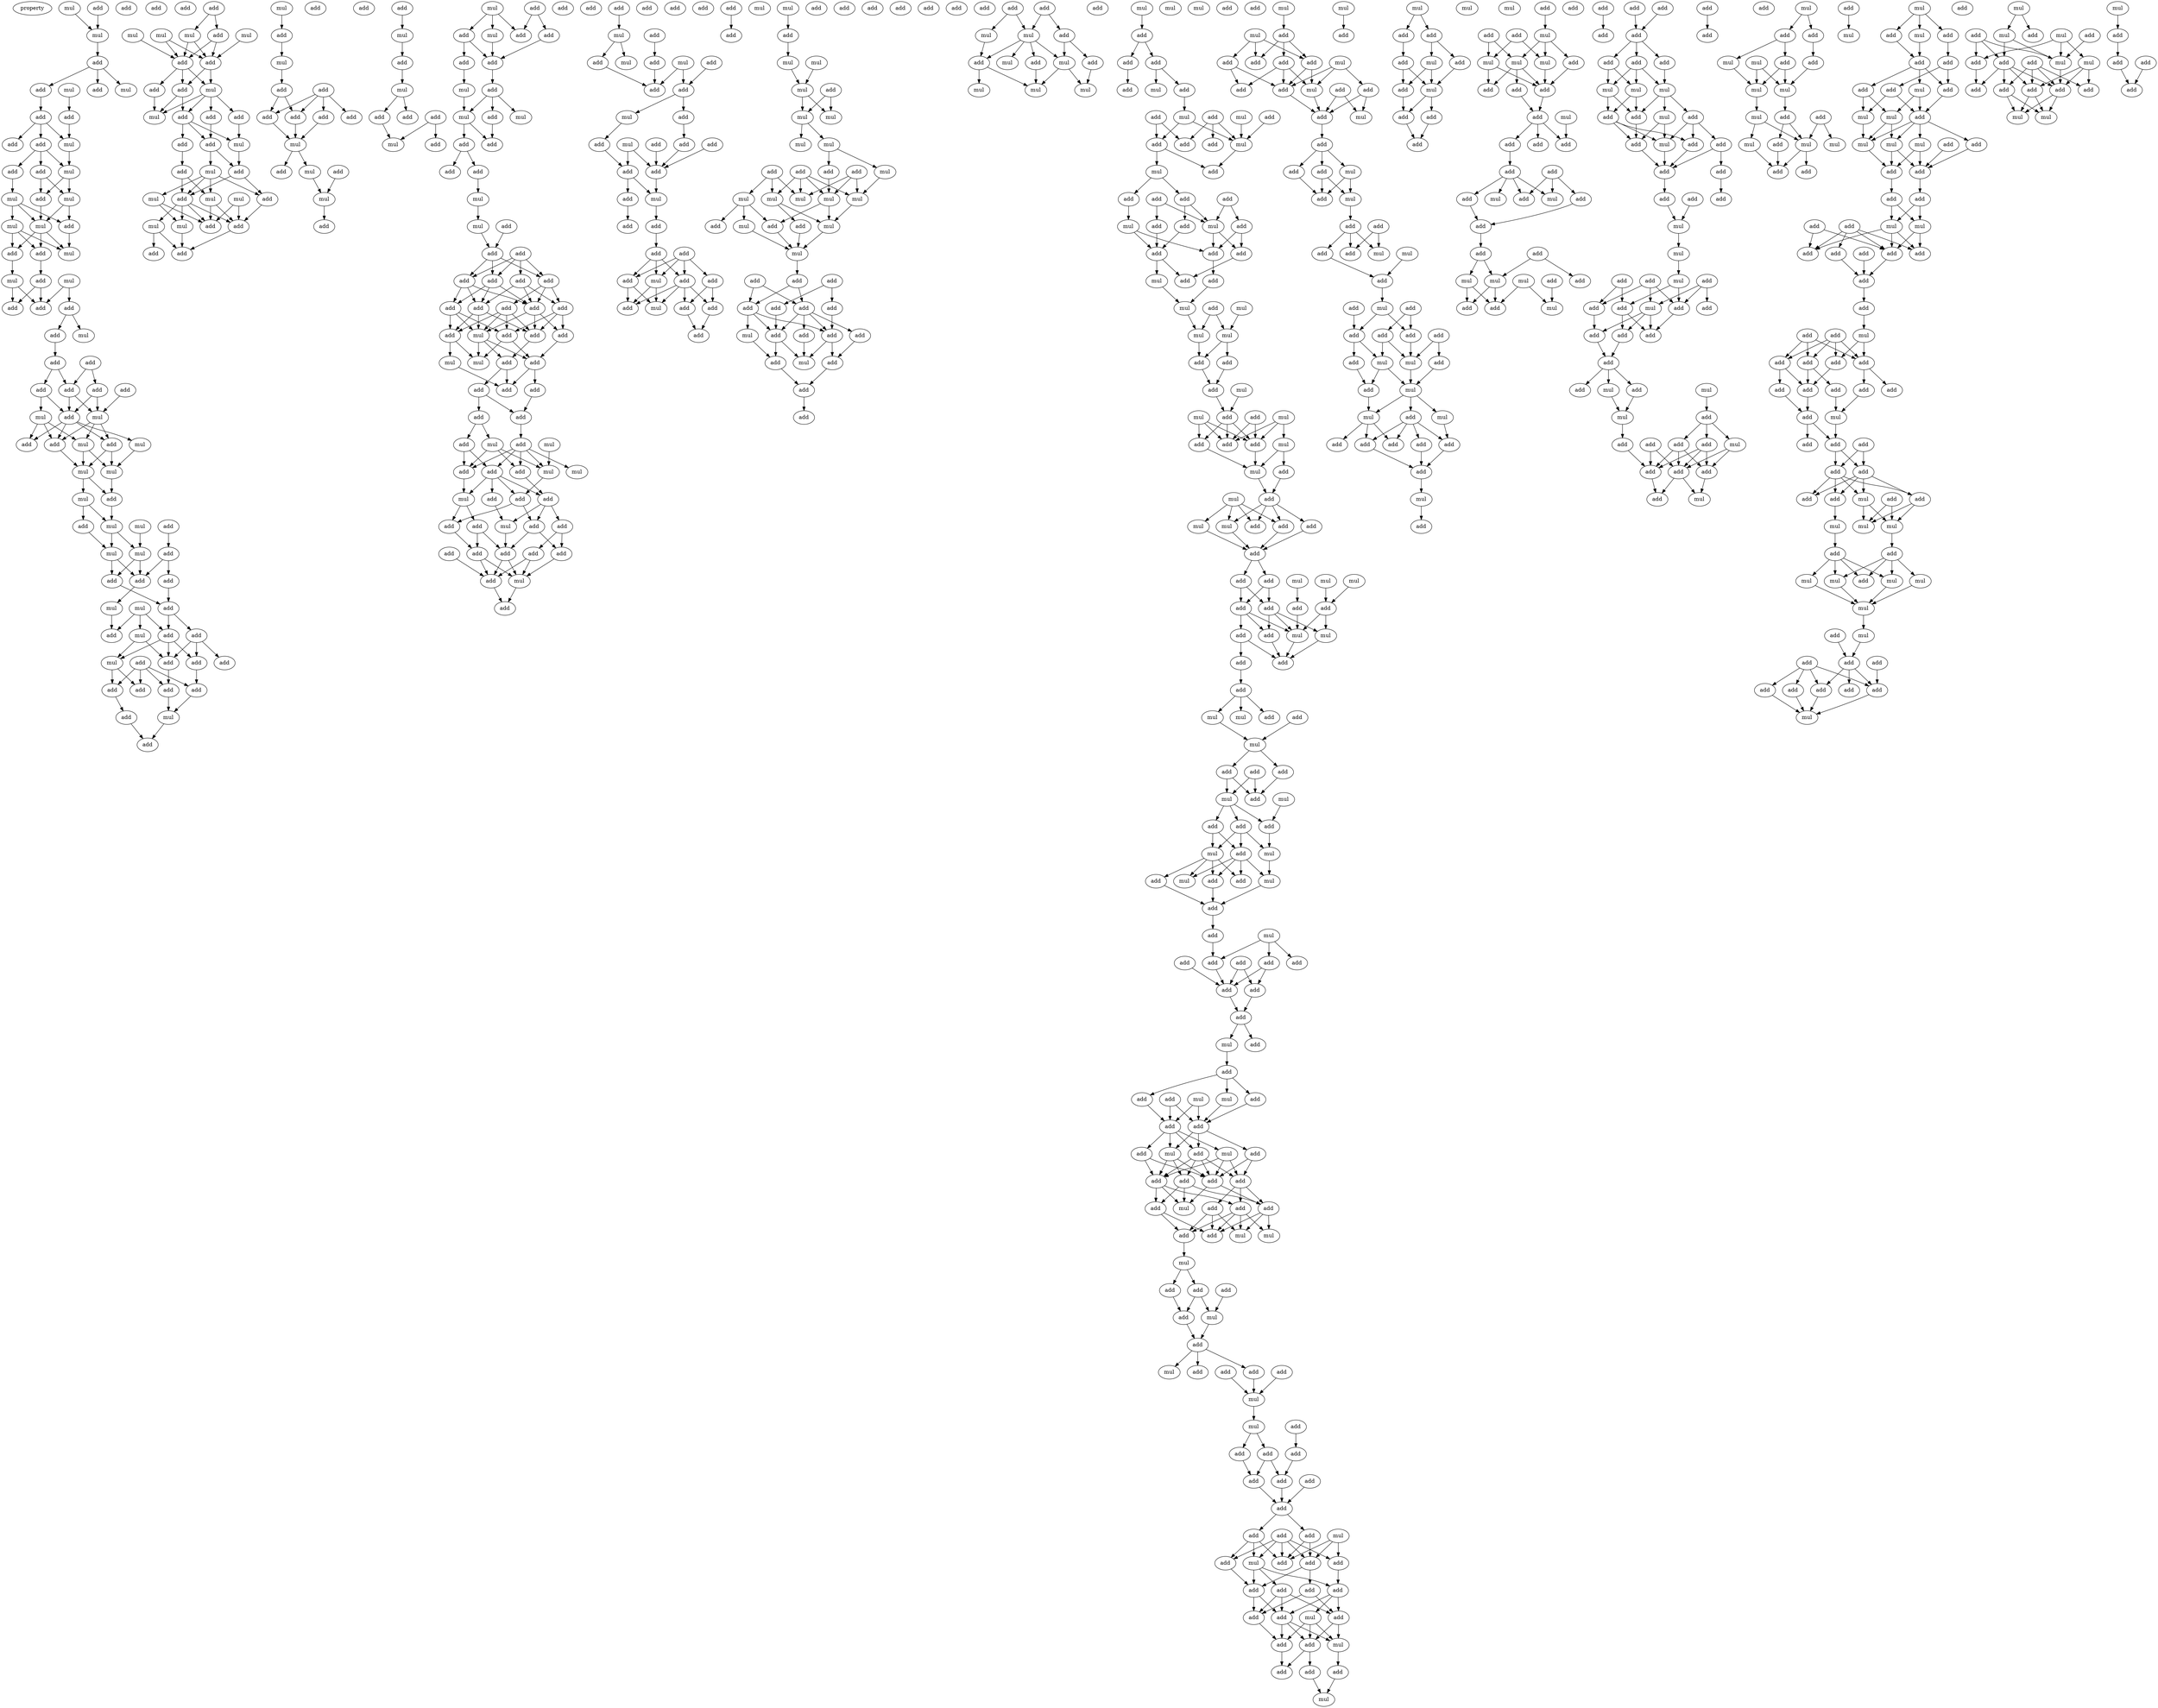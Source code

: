 digraph {
    node [fontcolor=black]
    property [mul=2,lf=1.5]
    0 [ label = mul ];
    1 [ label = add ];
    2 [ label = mul ];
    3 [ label = add ];
    4 [ label = add ];
    5 [ label = add ];
    6 [ label = mul ];
    7 [ label = add ];
    8 [ label = mul ];
    9 [ label = add ];
    10 [ label = add ];
    11 [ label = add ];
    12 [ label = mul ];
    13 [ label = add ];
    14 [ label = add ];
    15 [ label = add ];
    16 [ label = mul ];
    17 [ label = add ];
    18 [ label = add ];
    19 [ label = mul ];
    20 [ label = mul ];
    21 [ label = mul ];
    22 [ label = mul ];
    23 [ label = add ];
    24 [ label = add ];
    25 [ label = add ];
    26 [ label = mul ];
    27 [ label = mul ];
    28 [ label = add ];
    29 [ label = mul ];
    30 [ label = add ];
    31 [ label = add ];
    32 [ label = add ];
    33 [ label = add ];
    34 [ label = mul ];
    35 [ label = add ];
    36 [ label = add ];
    37 [ label = add ];
    38 [ label = add ];
    39 [ label = add ];
    40 [ label = add ];
    41 [ label = add ];
    42 [ label = mul ];
    43 [ label = add ];
    44 [ label = mul ];
    45 [ label = mul ];
    46 [ label = add ];
    47 [ label = add ];
    48 [ label = add ];
    49 [ label = mul ];
    50 [ label = mul ];
    51 [ label = mul ];
    52 [ label = add ];
    53 [ label = mul ];
    54 [ label = mul ];
    55 [ label = mul ];
    56 [ label = add ];
    57 [ label = add ];
    58 [ label = mul ];
    59 [ label = add ];
    60 [ label = mul ];
    61 [ label = add ];
    62 [ label = add ];
    63 [ label = add ];
    64 [ label = mul ];
    65 [ label = add ];
    66 [ label = mul ];
    67 [ label = add ];
    68 [ label = add ];
    69 [ label = mul ];
    70 [ label = add ];
    71 [ label = add ];
    72 [ label = mul ];
    73 [ label = add ];
    74 [ label = add ];
    75 [ label = add ];
    76 [ label = add ];
    77 [ label = add ];
    78 [ label = add ];
    79 [ label = add ];
    80 [ label = mul ];
    81 [ label = add ];
    82 [ label = add ];
    83 [ label = add ];
    84 [ label = mul ];
    85 [ label = mul ];
    86 [ label = add ];
    87 [ label = mul ];
    88 [ label = mul ];
    89 [ label = add ];
    90 [ label = add ];
    91 [ label = mul ];
    92 [ label = add ];
    93 [ label = add ];
    94 [ label = add ];
    95 [ label = mul ];
    96 [ label = add ];
    97 [ label = add ];
    98 [ label = mul ];
    99 [ label = add ];
    100 [ label = add ];
    101 [ label = add ];
    102 [ label = mul ];
    103 [ label = add ];
    104 [ label = mul ];
    105 [ label = mul ];
    106 [ label = add ];
    107 [ label = add ];
    108 [ label = mul ];
    109 [ label = add ];
    110 [ label = add ];
    111 [ label = mul ];
    112 [ label = mul ];
    113 [ label = add ];
    114 [ label = add ];
    115 [ label = mul ];
    116 [ label = add ];
    117 [ label = add ];
    118 [ label = add ];
    119 [ label = mul ];
    120 [ label = add ];
    121 [ label = add ];
    122 [ label = add ];
    123 [ label = add ];
    124 [ label = add ];
    125 [ label = add ];
    126 [ label = mul ];
    127 [ label = add ];
    128 [ label = add ];
    129 [ label = mul ];
    130 [ label = add ];
    131 [ label = mul ];
    132 [ label = mul ];
    133 [ label = add ];
    134 [ label = add ];
    135 [ label = mul ];
    136 [ label = add ];
    137 [ label = add ];
    138 [ label = add ];
    139 [ label = add ];
    140 [ label = mul ];
    141 [ label = mul ];
    142 [ label = add ];
    143 [ label = mul ];
    144 [ label = add ];
    145 [ label = add ];
    146 [ label = add ];
    147 [ label = add ];
    148 [ label = add ];
    149 [ label = add ];
    150 [ label = mul ];
    151 [ label = add ];
    152 [ label = mul ];
    153 [ label = mul ];
    154 [ label = add ];
    155 [ label = add ];
    156 [ label = add ];
    157 [ label = add ];
    158 [ label = add ];
    159 [ label = mul ];
    160 [ label = mul ];
    161 [ label = add ];
    162 [ label = add ];
    163 [ label = add ];
    164 [ label = add ];
    165 [ label = add ];
    166 [ label = add ];
    167 [ label = add ];
    168 [ label = add ];
    169 [ label = add ];
    170 [ label = add ];
    171 [ label = add ];
    172 [ label = add ];
    173 [ label = add ];
    174 [ label = add ];
    175 [ label = add ];
    176 [ label = add ];
    177 [ label = mul ];
    178 [ label = add ];
    179 [ label = mul ];
    180 [ label = add ];
    181 [ label = mul ];
    182 [ label = add ];
    183 [ label = add ];
    184 [ label = add ];
    185 [ label = add ];
    186 [ label = add ];
    187 [ label = add ];
    188 [ label = mul ];
    189 [ label = add ];
    190 [ label = add ];
    191 [ label = mul ];
    192 [ label = add ];
    193 [ label = mul ];
    194 [ label = add ];
    195 [ label = add ];
    196 [ label = mul ];
    197 [ label = add ];
    198 [ label = add ];
    199 [ label = mul ];
    200 [ label = add ];
    201 [ label = add ];
    202 [ label = add ];
    203 [ label = add ];
    204 [ label = add ];
    205 [ label = mul ];
    206 [ label = add ];
    207 [ label = add ];
    208 [ label = add ];
    209 [ label = add ];
    210 [ label = add ];
    211 [ label = mul ];
    212 [ label = add ];
    213 [ label = add ];
    214 [ label = add ];
    215 [ label = add ];
    216 [ label = mul ];
    217 [ label = add ];
    218 [ label = add ];
    219 [ label = mul ];
    220 [ label = add ];
    221 [ label = mul ];
    222 [ label = add ];
    223 [ label = add ];
    224 [ label = mul ];
    225 [ label = add ];
    226 [ label = add ];
    227 [ label = add ];
    228 [ label = add ];
    229 [ label = add ];
    230 [ label = mul ];
    231 [ label = add ];
    232 [ label = add ];
    233 [ label = add ];
    234 [ label = mul ];
    235 [ label = add ];
    236 [ label = add ];
    237 [ label = add ];
    238 [ label = add ];
    239 [ label = add ];
    240 [ label = add ];
    241 [ label = add ];
    242 [ label = add ];
    243 [ label = mul ];
    244 [ label = add ];
    245 [ label = add ];
    246 [ label = add ];
    247 [ label = add ];
    248 [ label = add ];
    249 [ label = mul ];
    250 [ label = add ];
    251 [ label = add ];
    252 [ label = mul ];
    253 [ label = mul ];
    254 [ label = add ];
    255 [ label = add ];
    256 [ label = add ];
    257 [ label = add ];
    258 [ label = mul ];
    259 [ label = mul ];
    260 [ label = add ];
    261 [ label = mul ];
    262 [ label = mul ];
    263 [ label = add ];
    264 [ label = mul ];
    265 [ label = mul ];
    266 [ label = mul ];
    267 [ label = add ];
    268 [ label = add ];
    269 [ label = mul ];
    270 [ label = add ];
    271 [ label = add ];
    272 [ label = mul ];
    273 [ label = mul ];
    274 [ label = mul ];
    275 [ label = mul ];
    276 [ label = mul ];
    277 [ label = add ];
    278 [ label = mul ];
    279 [ label = mul ];
    280 [ label = add ];
    281 [ label = add ];
    282 [ label = mul ];
    283 [ label = add ];
    284 [ label = add ];
    285 [ label = add ];
    286 [ label = add ];
    287 [ label = add ];
    288 [ label = add ];
    289 [ label = add ];
    290 [ label = add ];
    291 [ label = add ];
    292 [ label = add ];
    293 [ label = add ];
    294 [ label = mul ];
    295 [ label = add ];
    296 [ label = add ];
    297 [ label = mul ];
    298 [ label = add ];
    299 [ label = add ];
    300 [ label = add ];
    301 [ label = add ];
    302 [ label = add ];
    303 [ label = add ];
    304 [ label = add ];
    305 [ label = add ];
    306 [ label = add ];
    307 [ label = add ];
    308 [ label = mul ];
    309 [ label = mul ];
    310 [ label = mul ];
    311 [ label = add ];
    312 [ label = add ];
    313 [ label = mul ];
    314 [ label = add ];
    315 [ label = mul ];
    316 [ label = mul ];
    317 [ label = mul ];
    318 [ label = mul ];
    319 [ label = add ];
    320 [ label = add ];
    321 [ label = add ];
    322 [ label = add ];
    323 [ label = mul ];
    324 [ label = add ];
    325 [ label = add ];
    326 [ label = mul ];
    327 [ label = mul ];
    328 [ label = add ];
    329 [ label = add ];
    330 [ label = mul ];
    331 [ label = add ];
    332 [ label = add ];
    333 [ label = add ];
    334 [ label = add ];
    335 [ label = mul ];
    336 [ label = add ];
    337 [ label = add ];
    338 [ label = add ];
    339 [ label = add ];
    340 [ label = add ];
    341 [ label = mul ];
    342 [ label = add ];
    343 [ label = mul ];
    344 [ label = add ];
    345 [ label = add ];
    346 [ label = add ];
    347 [ label = add ];
    348 [ label = mul ];
    349 [ label = add ];
    350 [ label = add ];
    351 [ label = mul ];
    352 [ label = mul ];
    353 [ label = add ];
    354 [ label = mul ];
    355 [ label = mul ];
    356 [ label = mul ];
    357 [ label = add ];
    358 [ label = add ];
    359 [ label = add ];
    360 [ label = mul ];
    361 [ label = add ];
    362 [ label = add ];
    363 [ label = mul ];
    364 [ label = mul ];
    365 [ label = add ];
    366 [ label = add ];
    367 [ label = mul ];
    368 [ label = mul ];
    369 [ label = add ];
    370 [ label = mul ];
    371 [ label = add ];
    372 [ label = add ];
    373 [ label = mul ];
    374 [ label = add ];
    375 [ label = add ];
    376 [ label = mul ];
    377 [ label = mul ];
    378 [ label = add ];
    379 [ label = add ];
    380 [ label = mul ];
    381 [ label = mul ];
    382 [ label = mul ];
    383 [ label = add ];
    384 [ label = add ];
    385 [ label = add ];
    386 [ label = add ];
    387 [ label = add ];
    388 [ label = add ];
    389 [ label = mul ];
    390 [ label = mul ];
    391 [ label = add ];
    392 [ label = add ];
    393 [ label = add ];
    394 [ label = add ];
    395 [ label = add ];
    396 [ label = add ];
    397 [ label = mul ];
    398 [ label = mul ];
    399 [ label = add ];
    400 [ label = mul ];
    401 [ label = add ];
    402 [ label = add ];
    403 [ label = add ];
    404 [ label = add ];
    405 [ label = mul ];
    406 [ label = mul ];
    407 [ label = add ];
    408 [ label = add ];
    409 [ label = add ];
    410 [ label = mul ];
    411 [ label = add ];
    412 [ label = mul ];
    413 [ label = add ];
    414 [ label = add ];
    415 [ label = mul ];
    416 [ label = add ];
    417 [ label = mul ];
    418 [ label = add ];
    419 [ label = mul ];
    420 [ label = add ];
    421 [ label = add ];
    422 [ label = add ];
    423 [ label = add ];
    424 [ label = add ];
    425 [ label = add ];
    426 [ label = add ];
    427 [ label = add ];
    428 [ label = add ];
    429 [ label = mul ];
    430 [ label = add ];
    431 [ label = add ];
    432 [ label = add ];
    433 [ label = add ];
    434 [ label = add ];
    435 [ label = mul ];
    436 [ label = add ];
    437 [ label = mul ];
    438 [ label = add ];
    439 [ label = add ];
    440 [ label = mul ];
    441 [ label = add ];
    442 [ label = add ];
    443 [ label = add ];
    444 [ label = mul ];
    445 [ label = add ];
    446 [ label = add ];
    447 [ label = add ];
    448 [ label = add ];
    449 [ label = mul ];
    450 [ label = add ];
    451 [ label = add ];
    452 [ label = add ];
    453 [ label = add ];
    454 [ label = mul ];
    455 [ label = add ];
    456 [ label = add ];
    457 [ label = mul ];
    458 [ label = mul ];
    459 [ label = add ];
    460 [ label = add ];
    461 [ label = add ];
    462 [ label = mul ];
    463 [ label = add ];
    464 [ label = add ];
    465 [ label = add ];
    466 [ label = add ];
    467 [ label = add ];
    468 [ label = mul ];
    469 [ label = add ];
    470 [ label = mul ];
    471 [ label = add ];
    472 [ label = mul ];
    473 [ label = add ];
    474 [ label = add ];
    475 [ label = add ];
    476 [ label = add ];
    477 [ label = add ];
    478 [ label = add ];
    479 [ label = add ];
    480 [ label = add ];
    481 [ label = add ];
    482 [ label = add ];
    483 [ label = add ];
    484 [ label = mul ];
    485 [ label = add ];
    486 [ label = mul ];
    487 [ label = add ];
    488 [ label = add ];
    489 [ label = add ];
    490 [ label = add ];
    491 [ label = add ];
    492 [ label = add ];
    493 [ label = add ];
    494 [ label = add ];
    495 [ label = mul ];
    496 [ label = add ];
    497 [ label = add ];
    498 [ label = mul ];
    499 [ label = add ];
    500 [ label = add ];
    501 [ label = add ];
    502 [ label = add ];
    503 [ label = add ];
    504 [ label = mul ];
    505 [ label = mul ];
    506 [ label = mul ];
    507 [ label = add ];
    508 [ label = add ];
    509 [ label = add ];
    510 [ label = add ];
    511 [ label = add ];
    512 [ label = mul ];
    513 [ label = add ];
    514 [ label = add ];
    515 [ label = add ];
    516 [ label = mul ];
    517 [ label = add ];
    518 [ label = add ];
    519 [ label = mul ];
    520 [ label = add ];
    521 [ label = mul ];
    522 [ label = add ];
    523 [ label = add ];
    524 [ label = mul ];
    525 [ label = mul ];
    526 [ label = add ];
    527 [ label = add ];
    528 [ label = add ];
    529 [ label = add ];
    530 [ label = mul ];
    531 [ label = mul ];
    532 [ label = add ];
    533 [ label = add ];
    534 [ label = add ];
    535 [ label = mul ];
    536 [ label = add ];
    537 [ label = add ];
    538 [ label = add ];
    539 [ label = add ];
    540 [ label = add ];
    541 [ label = add ];
    542 [ label = add ];
    543 [ label = mul ];
    544 [ label = mul ];
    545 [ label = add ];
    546 [ label = mul ];
    547 [ label = add ];
    548 [ label = mul ];
    549 [ label = mul ];
    550 [ label = add ];
    551 [ label = add ];
    552 [ label = add ];
    553 [ label = add ];
    554 [ label = add ];
    555 [ label = add ];
    556 [ label = add ];
    557 [ label = mul ];
    558 [ label = mul ];
    559 [ label = mul ];
    560 [ label = add ];
    561 [ label = mul ];
    562 [ label = add ];
    563 [ label = add ];
    564 [ label = add ];
    565 [ label = add ];
    566 [ label = mul ];
    567 [ label = mul ];
    568 [ label = add ];
    569 [ label = add ];
    570 [ label = add ];
    571 [ label = add ];
    572 [ label = add ];
    573 [ label = add ];
    574 [ label = add ];
    575 [ label = mul ];
    576 [ label = mul ];
    577 [ label = mul ];
    578 [ label = mul ];
    579 [ label = add ];
    580 [ label = add ];
    581 [ label = add ];
    582 [ label = add ];
    583 [ label = add ];
    584 [ label = mul ];
    585 [ label = add ];
    586 [ label = add ];
    587 [ label = add ];
    588 [ label = add ];
    589 [ label = add ];
    590 [ label = add ];
    591 [ label = add ];
    592 [ label = mul ];
    593 [ label = add ];
    594 [ label = add ];
    595 [ label = mul ];
    596 [ label = add ];
    597 [ label = add ];
    598 [ label = add ];
    599 [ label = mul ];
    600 [ label = add ];
    601 [ label = mul ];
    602 [ label = add ];
    603 [ label = mul ];
    604 [ label = add ];
    605 [ label = mul ];
    606 [ label = add ];
    607 [ label = add ];
    608 [ label = add ];
    609 [ label = add ];
    610 [ label = add ];
    611 [ label = add ];
    612 [ label = add ];
    613 [ label = add ];
    614 [ label = add ];
    615 [ label = mul ];
    616 [ label = mul ];
    617 [ label = mul ];
    618 [ label = mul ];
    619 [ label = add ];
    620 [ label = add ];
    621 [ label = add ];
    622 [ label = add ];
    623 [ label = add ];
    624 [ label = add ];
    625 [ label = mul ];
    626 [ label = add ];
    627 [ label = add ];
    628 [ label = add ];
    629 [ label = add ];
    630 [ label = add ];
    631 [ label = mul ];
    632 [ label = mul ];
    633 [ label = add ];
    634 [ label = add ];
    635 [ label = add ];
    636 [ label = mul ];
    637 [ label = add ];
    638 [ label = add ];
    639 [ label = mul ];
    640 [ label = add ];
    641 [ label = add ];
    642 [ label = add ];
    643 [ label = add ];
    644 [ label = add ];
    645 [ label = add ];
    646 [ label = add ];
    647 [ label = mul ];
    648 [ label = mul ];
    649 [ label = add ];
    650 [ label = mul ];
    651 [ label = add ];
    652 [ label = add ];
    653 [ label = add ];
    654 [ label = add ];
    655 [ label = add ];
    656 [ label = mul ];
    657 [ label = add ];
    658 [ label = add ];
    659 [ label = add ];
    660 [ label = add ];
    661 [ label = mul ];
    662 [ label = add ];
    663 [ label = add ];
    664 [ label = mul ];
    665 [ label = add ];
    666 [ label = add ];
    667 [ label = add ];
    668 [ label = add ];
    669 [ label = mul ];
    670 [ label = mul ];
    671 [ label = add ];
    672 [ label = mul ];
    673 [ label = mul ];
    674 [ label = mul ];
    675 [ label = add ];
    676 [ label = add ];
    677 [ label = mul ];
    678 [ label = mul ];
    679 [ label = add ];
    680 [ label = mul ];
    681 [ label = add ];
    682 [ label = add ];
    683 [ label = add ];
    684 [ label = mul ];
    685 [ label = mul ];
    686 [ label = mul ];
    687 [ label = add ];
    688 [ label = add ];
    689 [ label = add ];
    690 [ label = add ];
    691 [ label = mul ];
    692 [ label = add ];
    693 [ label = add ];
    694 [ label = add ];
    695 [ label = mul ];
    696 [ label = mul ];
    697 [ label = add ];
    698 [ label = add ];
    699 [ label = add ];
    700 [ label = mul ];
    701 [ label = mul ];
    702 [ label = mul ];
    703 [ label = add ];
    704 [ label = add ];
    705 [ label = add ];
    706 [ label = add ];
    707 [ label = mul ];
    708 [ label = add ];
    709 [ label = mul ];
    710 [ label = add ];
    711 [ label = add ];
    712 [ label = add ];
    713 [ label = add ];
    714 [ label = add ];
    715 [ label = add ];
    716 [ label = add ];
    717 [ label = add ];
    718 [ label = add ];
    719 [ label = mul ];
    720 [ label = add ];
    721 [ label = add ];
    722 [ label = add ];
    723 [ label = add ];
    724 [ label = add ];
    725 [ label = add ];
    726 [ label = add ];
    727 [ label = add ];
    728 [ label = add ];
    729 [ label = add ];
    730 [ label = add ];
    731 [ label = add ];
    732 [ label = mul ];
    733 [ label = add ];
    734 [ label = add ];
    735 [ label = add ];
    736 [ label = add ];
    737 [ label = add ];
    738 [ label = add ];
    739 [ label = add ];
    740 [ label = add ];
    741 [ label = mul ];
    742 [ label = add ];
    743 [ label = mul ];
    744 [ label = mul ];
    745 [ label = mul ];
    746 [ label = add ];
    747 [ label = add ];
    748 [ label = mul ];
    749 [ label = mul ];
    750 [ label = mul ];
    751 [ label = mul ];
    752 [ label = add ];
    753 [ label = mul ];
    754 [ label = add ];
    755 [ label = mul ];
    756 [ label = add ];
    757 [ label = add ];
    758 [ label = add ];
    759 [ label = add ];
    760 [ label = add ];
    761 [ label = add ];
    762 [ label = add ];
    763 [ label = add ];
    764 [ label = mul ];
    765 [ label = mul ];
    766 [ label = add ];
    767 [ label = mul ];
    768 [ label = mul ];
    769 [ label = add ];
    770 [ label = add ];
    771 [ label = mul ];
    772 [ label = add ];
    773 [ label = add ];
    774 [ label = mul ];
    775 [ label = add ];
    776 [ label = add ];
    777 [ label = add ];
    778 [ label = add ];
    779 [ label = add ];
    780 [ label = add ];
    781 [ label = mul ];
    782 [ label = mul ];
    783 [ label = mul ];
    784 [ label = add ];
    785 [ label = add ];
    786 [ label = add ];
    787 [ label = add ];
    0 -> 2 [ name = 0 ];
    1 -> 2 [ name = 1 ];
    2 -> 3 [ name = 2 ];
    3 -> 4 [ name = 3 ];
    3 -> 5 [ name = 4 ];
    3 -> 6 [ name = 5 ];
    4 -> 9 [ name = 6 ];
    8 -> 10 [ name = 7 ];
    9 -> 11 [ name = 8 ];
    9 -> 12 [ name = 9 ];
    9 -> 13 [ name = 10 ];
    10 -> 12 [ name = 11 ];
    12 -> 16 [ name = 12 ];
    13 -> 14 [ name = 13 ];
    13 -> 15 [ name = 14 ];
    13 -> 16 [ name = 15 ];
    14 -> 18 [ name = 16 ];
    14 -> 19 [ name = 17 ];
    15 -> 20 [ name = 18 ];
    16 -> 18 [ name = 19 ];
    16 -> 19 [ name = 20 ];
    18 -> 21 [ name = 21 ];
    19 -> 21 [ name = 22 ];
    19 -> 23 [ name = 23 ];
    20 -> 21 [ name = 24 ];
    20 -> 22 [ name = 25 ];
    20 -> 23 [ name = 26 ];
    21 -> 24 [ name = 27 ];
    21 -> 25 [ name = 28 ];
    21 -> 26 [ name = 29 ];
    22 -> 24 [ name = 30 ];
    22 -> 25 [ name = 31 ];
    22 -> 26 [ name = 32 ];
    23 -> 26 [ name = 33 ];
    24 -> 28 [ name = 34 ];
    25 -> 29 [ name = 35 ];
    27 -> 31 [ name = 36 ];
    27 -> 32 [ name = 37 ];
    28 -> 30 [ name = 38 ];
    28 -> 32 [ name = 39 ];
    29 -> 30 [ name = 40 ];
    29 -> 32 [ name = 41 ];
    31 -> 33 [ name = 42 ];
    31 -> 34 [ name = 43 ];
    33 -> 37 [ name = 44 ];
    36 -> 38 [ name = 45 ];
    36 -> 41 [ name = 46 ];
    37 -> 38 [ name = 47 ];
    37 -> 40 [ name = 48 ];
    38 -> 43 [ name = 49 ];
    38 -> 44 [ name = 50 ];
    39 -> 44 [ name = 51 ];
    40 -> 42 [ name = 52 ];
    40 -> 43 [ name = 53 ];
    41 -> 43 [ name = 54 ];
    41 -> 44 [ name = 55 ];
    42 -> 46 [ name = 56 ];
    42 -> 47 [ name = 57 ];
    42 -> 49 [ name = 58 ];
    43 -> 45 [ name = 59 ];
    43 -> 46 [ name = 60 ];
    43 -> 47 [ name = 61 ];
    43 -> 48 [ name = 62 ];
    44 -> 46 [ name = 63 ];
    44 -> 48 [ name = 64 ];
    44 -> 49 [ name = 65 ];
    45 -> 50 [ name = 66 ];
    46 -> 51 [ name = 67 ];
    48 -> 50 [ name = 68 ];
    48 -> 51 [ name = 69 ];
    49 -> 50 [ name = 70 ];
    49 -> 51 [ name = 71 ];
    50 -> 52 [ name = 72 ];
    51 -> 52 [ name = 73 ];
    51 -> 53 [ name = 74 ];
    52 -> 55 [ name = 75 ];
    53 -> 55 [ name = 76 ];
    53 -> 57 [ name = 77 ];
    54 -> 60 [ name = 78 ];
    55 -> 58 [ name = 79 ];
    55 -> 60 [ name = 80 ];
    56 -> 59 [ name = 81 ];
    57 -> 58 [ name = 82 ];
    58 -> 61 [ name = 83 ];
    58 -> 63 [ name = 84 ];
    59 -> 62 [ name = 85 ];
    59 -> 63 [ name = 86 ];
    60 -> 61 [ name = 87 ];
    60 -> 63 [ name = 88 ];
    61 -> 65 [ name = 89 ];
    62 -> 65 [ name = 90 ];
    63 -> 66 [ name = 91 ];
    64 -> 68 [ name = 92 ];
    64 -> 69 [ name = 93 ];
    64 -> 70 [ name = 94 ];
    65 -> 67 [ name = 95 ];
    65 -> 68 [ name = 96 ];
    66 -> 70 [ name = 97 ];
    67 -> 71 [ name = 98 ];
    67 -> 73 [ name = 99 ];
    67 -> 75 [ name = 100 ];
    68 -> 71 [ name = 101 ];
    68 -> 72 [ name = 102 ];
    68 -> 75 [ name = 103 ];
    69 -> 71 [ name = 104 ];
    69 -> 72 [ name = 105 ];
    71 -> 77 [ name = 106 ];
    72 -> 76 [ name = 107 ];
    72 -> 79 [ name = 108 ];
    74 -> 76 [ name = 109 ];
    74 -> 77 [ name = 110 ];
    74 -> 78 [ name = 111 ];
    74 -> 79 [ name = 112 ];
    75 -> 78 [ name = 113 ];
    77 -> 80 [ name = 114 ];
    78 -> 80 [ name = 115 ];
    79 -> 81 [ name = 116 ];
    80 -> 83 [ name = 117 ];
    81 -> 83 [ name = 118 ];
    82 -> 84 [ name = 119 ];
    82 -> 86 [ name = 120 ];
    84 -> 89 [ name = 121 ];
    84 -> 90 [ name = 122 ];
    85 -> 90 [ name = 123 ];
    86 -> 89 [ name = 124 ];
    86 -> 90 [ name = 125 ];
    87 -> 89 [ name = 126 ];
    88 -> 89 [ name = 127 ];
    88 -> 90 [ name = 128 ];
    89 -> 91 [ name = 129 ];
    89 -> 92 [ name = 130 ];
    89 -> 93 [ name = 131 ];
    90 -> 91 [ name = 132 ];
    90 -> 92 [ name = 133 ];
    91 -> 94 [ name = 134 ];
    91 -> 95 [ name = 135 ];
    91 -> 96 [ name = 136 ];
    91 -> 97 [ name = 137 ];
    92 -> 95 [ name = 138 ];
    92 -> 97 [ name = 139 ];
    93 -> 95 [ name = 140 ];
    94 -> 100 [ name = 141 ];
    96 -> 98 [ name = 142 ];
    97 -> 98 [ name = 143 ];
    97 -> 99 [ name = 144 ];
    97 -> 100 [ name = 145 ];
    98 -> 103 [ name = 146 ];
    99 -> 101 [ name = 147 ];
    100 -> 102 [ name = 148 ];
    100 -> 103 [ name = 149 ];
    101 -> 106 [ name = 150 ];
    101 -> 108 [ name = 151 ];
    102 -> 105 [ name = 152 ];
    102 -> 106 [ name = 153 ];
    102 -> 107 [ name = 154 ];
    102 -> 108 [ name = 155 ];
    103 -> 106 [ name = 156 ];
    103 -> 107 [ name = 157 ];
    104 -> 109 [ name = 158 ];
    104 -> 110 [ name = 159 ];
    105 -> 109 [ name = 160 ];
    105 -> 111 [ name = 161 ];
    106 -> 109 [ name = 162 ];
    106 -> 110 [ name = 163 ];
    106 -> 111 [ name = 164 ];
    106 -> 112 [ name = 165 ];
    107 -> 110 [ name = 166 ];
    108 -> 109 [ name = 167 ];
    108 -> 110 [ name = 168 ];
    110 -> 114 [ name = 169 ];
    111 -> 114 [ name = 170 ];
    112 -> 113 [ name = 171 ];
    112 -> 114 [ name = 172 ];
    115 -> 118 [ name = 173 ];
    118 -> 119 [ name = 174 ];
    119 -> 120 [ name = 175 ];
    120 -> 124 [ name = 176 ];
    120 -> 125 [ name = 177 ];
    121 -> 122 [ name = 178 ];
    121 -> 123 [ name = 179 ];
    121 -> 124 [ name = 180 ];
    121 -> 125 [ name = 181 ];
    123 -> 126 [ name = 182 ];
    124 -> 126 [ name = 183 ];
    125 -> 126 [ name = 184 ];
    126 -> 128 [ name = 185 ];
    126 -> 129 [ name = 186 ];
    127 -> 131 [ name = 187 ];
    129 -> 132 [ name = 188 ];
    130 -> 132 [ name = 189 ];
    131 -> 133 [ name = 190 ];
    132 -> 134 [ name = 191 ];
    133 -> 135 [ name = 192 ];
    135 -> 136 [ name = 193 ];
    135 -> 137 [ name = 194 ];
    136 -> 140 [ name = 195 ];
    138 -> 139 [ name = 196 ];
    138 -> 140 [ name = 197 ];
    141 -> 143 [ name = 198 ];
    141 -> 145 [ name = 199 ];
    141 -> 146 [ name = 200 ];
    142 -> 144 [ name = 201 ];
    142 -> 146 [ name = 202 ];
    143 -> 148 [ name = 203 ];
    144 -> 148 [ name = 204 ];
    145 -> 147 [ name = 205 ];
    145 -> 148 [ name = 206 ];
    147 -> 150 [ name = 207 ];
    148 -> 149 [ name = 208 ];
    149 -> 151 [ name = 209 ];
    149 -> 152 [ name = 210 ];
    149 -> 153 [ name = 211 ];
    150 -> 153 [ name = 212 ];
    151 -> 154 [ name = 213 ];
    153 -> 154 [ name = 214 ];
    153 -> 156 [ name = 215 ];
    156 -> 157 [ name = 216 ];
    156 -> 158 [ name = 217 ];
    158 -> 159 [ name = 218 ];
    159 -> 160 [ name = 219 ];
    160 -> 163 [ name = 220 ];
    161 -> 163 [ name = 221 ];
    163 -> 165 [ name = 222 ];
    163 -> 167 [ name = 223 ];
    163 -> 168 [ name = 224 ];
    164 -> 165 [ name = 225 ];
    164 -> 166 [ name = 226 ];
    164 -> 167 [ name = 227 ];
    164 -> 168 [ name = 228 ];
    165 -> 169 [ name = 229 ];
    165 -> 170 [ name = 230 ];
    165 -> 173 [ name = 231 ];
    166 -> 169 [ name = 232 ];
    166 -> 171 [ name = 233 ];
    166 -> 173 [ name = 234 ];
    167 -> 169 [ name = 235 ];
    167 -> 171 [ name = 236 ];
    167 -> 172 [ name = 237 ];
    168 -> 169 [ name = 238 ];
    168 -> 171 [ name = 239 ];
    168 -> 172 [ name = 240 ];
    169 -> 176 [ name = 241 ];
    169 -> 177 [ name = 242 ];
    169 -> 178 [ name = 243 ];
    170 -> 174 [ name = 244 ];
    170 -> 175 [ name = 245 ];
    170 -> 176 [ name = 246 ];
    170 -> 177 [ name = 247 ];
    171 -> 174 [ name = 248 ];
    171 -> 176 [ name = 249 ];
    171 -> 177 [ name = 250 ];
    172 -> 174 [ name = 251 ];
    172 -> 175 [ name = 252 ];
    172 -> 177 [ name = 253 ];
    173 -> 175 [ name = 254 ];
    173 -> 176 [ name = 255 ];
    173 -> 178 [ name = 256 ];
    174 -> 179 [ name = 257 ];
    174 -> 181 [ name = 258 ];
    175 -> 179 [ name = 259 ];
    175 -> 180 [ name = 260 ];
    176 -> 182 [ name = 261 ];
    177 -> 179 [ name = 262 ];
    177 -> 180 [ name = 263 ];
    177 -> 182 [ name = 264 ];
    178 -> 180 [ name = 265 ];
    180 -> 183 [ name = 266 ];
    180 -> 185 [ name = 267 ];
    181 -> 183 [ name = 268 ];
    182 -> 183 [ name = 269 ];
    182 -> 184 [ name = 270 ];
    184 -> 186 [ name = 271 ];
    184 -> 187 [ name = 272 ];
    185 -> 186 [ name = 273 ];
    186 -> 189 [ name = 274 ];
    187 -> 190 [ name = 275 ];
    187 -> 191 [ name = 276 ];
    188 -> 196 [ name = 277 ];
    189 -> 192 [ name = 278 ];
    189 -> 193 [ name = 279 ];
    189 -> 194 [ name = 280 ];
    189 -> 195 [ name = 281 ];
    189 -> 196 [ name = 282 ];
    190 -> 194 [ name = 283 ];
    190 -> 195 [ name = 284 ];
    191 -> 192 [ name = 285 ];
    191 -> 194 [ name = 286 ];
    191 -> 196 [ name = 287 ];
    192 -> 200 [ name = 288 ];
    194 -> 199 [ name = 289 ];
    195 -> 197 [ name = 290 ];
    195 -> 198 [ name = 291 ];
    195 -> 199 [ name = 292 ];
    195 -> 200 [ name = 293 ];
    196 -> 197 [ name = 294 ];
    197 -> 201 [ name = 295 ];
    197 -> 202 [ name = 296 ];
    198 -> 205 [ name = 297 ];
    199 -> 201 [ name = 298 ];
    199 -> 203 [ name = 299 ];
    200 -> 202 [ name = 300 ];
    200 -> 204 [ name = 301 ];
    200 -> 205 [ name = 302 ];
    201 -> 210 [ name = 303 ];
    202 -> 206 [ name = 304 ];
    202 -> 208 [ name = 305 ];
    203 -> 208 [ name = 306 ];
    203 -> 210 [ name = 307 ];
    204 -> 206 [ name = 308 ];
    204 -> 209 [ name = 309 ];
    205 -> 208 [ name = 310 ];
    206 -> 211 [ name = 311 ];
    207 -> 212 [ name = 312 ];
    208 -> 211 [ name = 313 ];
    208 -> 212 [ name = 314 ];
    209 -> 211 [ name = 315 ];
    209 -> 212 [ name = 316 ];
    210 -> 211 [ name = 317 ];
    210 -> 212 [ name = 318 ];
    211 -> 214 [ name = 319 ];
    212 -> 214 [ name = 320 ];
    213 -> 216 [ name = 321 ];
    215 -> 220 [ name = 322 ];
    216 -> 217 [ name = 323 ];
    216 -> 219 [ name = 324 ];
    217 -> 223 [ name = 325 ];
    218 -> 222 [ name = 326 ];
    220 -> 223 [ name = 327 ];
    221 -> 222 [ name = 328 ];
    221 -> 223 [ name = 329 ];
    222 -> 224 [ name = 330 ];
    222 -> 225 [ name = 331 ];
    224 -> 227 [ name = 332 ];
    225 -> 228 [ name = 333 ];
    226 -> 231 [ name = 334 ];
    227 -> 232 [ name = 335 ];
    228 -> 231 [ name = 336 ];
    229 -> 231 [ name = 337 ];
    230 -> 231 [ name = 338 ];
    230 -> 232 [ name = 339 ];
    231 -> 234 [ name = 340 ];
    232 -> 233 [ name = 341 ];
    232 -> 234 [ name = 342 ];
    233 -> 237 [ name = 343 ];
    234 -> 238 [ name = 344 ];
    238 -> 240 [ name = 345 ];
    240 -> 243 [ name = 346 ];
    240 -> 244 [ name = 347 ];
    240 -> 245 [ name = 348 ];
    241 -> 242 [ name = 349 ];
    241 -> 243 [ name = 350 ];
    241 -> 244 [ name = 351 ];
    241 -> 245 [ name = 352 ];
    242 -> 247 [ name = 353 ];
    242 -> 248 [ name = 354 ];
    243 -> 246 [ name = 355 ];
    243 -> 249 [ name = 356 ];
    244 -> 246 [ name = 357 ];
    244 -> 249 [ name = 358 ];
    245 -> 246 [ name = 359 ];
    245 -> 247 [ name = 360 ];
    245 -> 248 [ name = 361 ];
    245 -> 249 [ name = 362 ];
    247 -> 250 [ name = 363 ];
    248 -> 250 [ name = 364 ];
    251 -> 254 [ name = 365 ];
    253 -> 255 [ name = 366 ];
    255 -> 258 [ name = 367 ];
    258 -> 261 [ name = 368 ];
    259 -> 261 [ name = 369 ];
    260 -> 262 [ name = 370 ];
    260 -> 264 [ name = 371 ];
    261 -> 262 [ name = 372 ];
    261 -> 264 [ name = 373 ];
    262 -> 265 [ name = 374 ];
    262 -> 266 [ name = 375 ];
    266 -> 268 [ name = 376 ];
    266 -> 269 [ name = 377 ];
    267 -> 272 [ name = 378 ];
    267 -> 273 [ name = 379 ];
    267 -> 274 [ name = 380 ];
    268 -> 274 [ name = 381 ];
    269 -> 272 [ name = 382 ];
    270 -> 273 [ name = 383 ];
    270 -> 275 [ name = 384 ];
    270 -> 276 [ name = 385 ];
    271 -> 272 [ name = 386 ];
    271 -> 273 [ name = 387 ];
    271 -> 274 [ name = 388 ];
    271 -> 275 [ name = 389 ];
    272 -> 279 [ name = 390 ];
    274 -> 277 [ name = 391 ];
    274 -> 279 [ name = 392 ];
    275 -> 279 [ name = 393 ];
    275 -> 280 [ name = 394 ];
    276 -> 277 [ name = 395 ];
    276 -> 278 [ name = 396 ];
    276 -> 281 [ name = 397 ];
    277 -> 282 [ name = 398 ];
    278 -> 282 [ name = 399 ];
    279 -> 282 [ name = 400 ];
    280 -> 282 [ name = 401 ];
    282 -> 285 [ name = 402 ];
    283 -> 287 [ name = 403 ];
    283 -> 290 [ name = 404 ];
    284 -> 286 [ name = 405 ];
    284 -> 289 [ name = 406 ];
    285 -> 286 [ name = 407 ];
    285 -> 289 [ name = 408 ];
    286 -> 291 [ name = 409 ];
    286 -> 293 [ name = 410 ];
    286 -> 294 [ name = 411 ];
    287 -> 291 [ name = 412 ];
    289 -> 291 [ name = 413 ];
    289 -> 292 [ name = 414 ];
    289 -> 293 [ name = 415 ];
    289 -> 295 [ name = 416 ];
    290 -> 293 [ name = 417 ];
    291 -> 297 [ name = 418 ];
    291 -> 298 [ name = 419 ];
    292 -> 297 [ name = 420 ];
    293 -> 296 [ name = 421 ];
    293 -> 297 [ name = 422 ];
    294 -> 298 [ name = 423 ];
    295 -> 296 [ name = 424 ];
    296 -> 300 [ name = 425 ];
    298 -> 300 [ name = 426 ];
    300 -> 301 [ name = 427 ];
    304 -> 308 [ name = 428 ];
    304 -> 309 [ name = 429 ];
    305 -> 307 [ name = 430 ];
    305 -> 309 [ name = 431 ];
    307 -> 312 [ name = 432 ];
    307 -> 313 [ name = 433 ];
    308 -> 311 [ name = 434 ];
    309 -> 310 [ name = 435 ];
    309 -> 311 [ name = 436 ];
    309 -> 313 [ name = 437 ];
    309 -> 314 [ name = 438 ];
    311 -> 315 [ name = 439 ];
    311 -> 318 [ name = 440 ];
    312 -> 316 [ name = 441 ];
    313 -> 316 [ name = 442 ];
    313 -> 318 [ name = 443 ];
    314 -> 318 [ name = 444 ];
    317 -> 319 [ name = 445 ];
    319 -> 320 [ name = 446 ];
    319 -> 321 [ name = 447 ];
    320 -> 324 [ name = 448 ];
    321 -> 322 [ name = 449 ];
    321 -> 323 [ name = 450 ];
    322 -> 327 [ name = 451 ];
    325 -> 331 [ name = 452 ];
    325 -> 332 [ name = 453 ];
    326 -> 330 [ name = 454 ];
    327 -> 330 [ name = 455 ];
    327 -> 332 [ name = 456 ];
    328 -> 330 [ name = 457 ];
    329 -> 330 [ name = 458 ];
    329 -> 331 [ name = 459 ];
    329 -> 333 [ name = 460 ];
    330 -> 334 [ name = 461 ];
    332 -> 334 [ name = 462 ];
    332 -> 335 [ name = 463 ];
    335 -> 337 [ name = 464 ];
    335 -> 338 [ name = 465 ];
    336 -> 340 [ name = 466 ];
    336 -> 343 [ name = 467 ];
    337 -> 341 [ name = 468 ];
    338 -> 342 [ name = 469 ];
    338 -> 343 [ name = 470 ];
    339 -> 343 [ name = 471 ];
    339 -> 344 [ name = 472 ];
    340 -> 346 [ name = 473 ];
    340 -> 347 [ name = 474 ];
    341 -> 345 [ name = 475 ];
    341 -> 346 [ name = 476 ];
    342 -> 345 [ name = 477 ];
    343 -> 346 [ name = 478 ];
    343 -> 347 [ name = 479 ];
    344 -> 345 [ name = 480 ];
    345 -> 350 [ name = 481 ];
    345 -> 351 [ name = 482 ];
    346 -> 349 [ name = 483 ];
    347 -> 350 [ name = 484 ];
    349 -> 352 [ name = 485 ];
    351 -> 352 [ name = 486 ];
    352 -> 355 [ name = 487 ];
    353 -> 355 [ name = 488 ];
    353 -> 356 [ name = 489 ];
    354 -> 356 [ name = 490 ];
    355 -> 358 [ name = 491 ];
    356 -> 357 [ name = 492 ];
    356 -> 358 [ name = 493 ];
    357 -> 359 [ name = 494 ];
    358 -> 359 [ name = 495 ];
    359 -> 362 [ name = 496 ];
    360 -> 362 [ name = 497 ];
    361 -> 365 [ name = 498 ];
    361 -> 369 [ name = 499 ];
    362 -> 365 [ name = 500 ];
    362 -> 366 [ name = 501 ];
    362 -> 369 [ name = 502 ];
    363 -> 365 [ name = 503 ];
    363 -> 366 [ name = 504 ];
    363 -> 369 [ name = 505 ];
    364 -> 365 [ name = 506 ];
    364 -> 367 [ name = 507 ];
    364 -> 369 [ name = 508 ];
    365 -> 370 [ name = 509 ];
    366 -> 370 [ name = 510 ];
    367 -> 370 [ name = 511 ];
    367 -> 371 [ name = 512 ];
    370 -> 372 [ name = 513 ];
    371 -> 372 [ name = 514 ];
    372 -> 374 [ name = 515 ];
    372 -> 375 [ name = 516 ];
    372 -> 376 [ name = 517 ];
    372 -> 378 [ name = 518 ];
    373 -> 375 [ name = 519 ];
    373 -> 376 [ name = 520 ];
    373 -> 377 [ name = 521 ];
    373 -> 378 [ name = 522 ];
    374 -> 379 [ name = 523 ];
    376 -> 379 [ name = 524 ];
    377 -> 379 [ name = 525 ];
    378 -> 379 [ name = 526 ];
    379 -> 383 [ name = 527 ];
    379 -> 384 [ name = 528 ];
    380 -> 386 [ name = 529 ];
    381 -> 387 [ name = 530 ];
    382 -> 387 [ name = 531 ];
    383 -> 385 [ name = 532 ];
    383 -> 388 [ name = 533 ];
    384 -> 385 [ name = 534 ];
    384 -> 388 [ name = 535 ];
    385 -> 389 [ name = 536 ];
    385 -> 391 [ name = 537 ];
    385 -> 392 [ name = 538 ];
    386 -> 389 [ name = 539 ];
    387 -> 389 [ name = 540 ];
    387 -> 390 [ name = 541 ];
    388 -> 389 [ name = 542 ];
    388 -> 390 [ name = 543 ];
    388 -> 391 [ name = 544 ];
    389 -> 393 [ name = 545 ];
    390 -> 393 [ name = 546 ];
    391 -> 393 [ name = 547 ];
    392 -> 393 [ name = 548 ];
    392 -> 394 [ name = 549 ];
    394 -> 395 [ name = 550 ];
    395 -> 396 [ name = 551 ];
    395 -> 397 [ name = 552 ];
    395 -> 398 [ name = 553 ];
    397 -> 400 [ name = 554 ];
    399 -> 400 [ name = 555 ];
    400 -> 402 [ name = 556 ];
    400 -> 403 [ name = 557 ];
    401 -> 404 [ name = 558 ];
    401 -> 405 [ name = 559 ];
    402 -> 404 [ name = 560 ];
    402 -> 405 [ name = 561 ];
    403 -> 404 [ name = 562 ];
    405 -> 407 [ name = 563 ];
    405 -> 408 [ name = 564 ];
    405 -> 409 [ name = 565 ];
    406 -> 408 [ name = 566 ];
    407 -> 410 [ name = 567 ];
    407 -> 411 [ name = 568 ];
    408 -> 412 [ name = 569 ];
    409 -> 410 [ name = 570 ];
    409 -> 411 [ name = 571 ];
    409 -> 412 [ name = 572 ];
    410 -> 413 [ name = 573 ];
    410 -> 414 [ name = 574 ];
    410 -> 416 [ name = 575 ];
    410 -> 417 [ name = 576 ];
    411 -> 413 [ name = 577 ];
    411 -> 414 [ name = 578 ];
    411 -> 415 [ name = 579 ];
    411 -> 417 [ name = 580 ];
    412 -> 415 [ name = 581 ];
    413 -> 418 [ name = 582 ];
    415 -> 418 [ name = 583 ];
    416 -> 418 [ name = 584 ];
    418 -> 420 [ name = 585 ];
    419 -> 422 [ name = 586 ];
    419 -> 423 [ name = 587 ];
    419 -> 425 [ name = 588 ];
    420 -> 425 [ name = 589 ];
    421 -> 426 [ name = 590 ];
    421 -> 427 [ name = 591 ];
    423 -> 426 [ name = 592 ];
    423 -> 427 [ name = 593 ];
    424 -> 426 [ name = 594 ];
    425 -> 426 [ name = 595 ];
    426 -> 428 [ name = 596 ];
    427 -> 428 [ name = 597 ];
    428 -> 429 [ name = 598 ];
    428 -> 430 [ name = 599 ];
    429 -> 432 [ name = 600 ];
    432 -> 434 [ name = 601 ];
    432 -> 435 [ name = 602 ];
    432 -> 436 [ name = 603 ];
    433 -> 438 [ name = 604 ];
    433 -> 439 [ name = 605 ];
    434 -> 439 [ name = 606 ];
    435 -> 439 [ name = 607 ];
    436 -> 438 [ name = 608 ];
    437 -> 438 [ name = 609 ];
    437 -> 439 [ name = 610 ];
    438 -> 440 [ name = 611 ];
    438 -> 441 [ name = 612 ];
    438 -> 442 [ name = 613 ];
    438 -> 444 [ name = 614 ];
    439 -> 441 [ name = 615 ];
    439 -> 443 [ name = 616 ];
    439 -> 444 [ name = 617 ];
    440 -> 445 [ name = 618 ];
    440 -> 446 [ name = 619 ];
    440 -> 448 [ name = 620 ];
    441 -> 445 [ name = 621 ];
    441 -> 446 [ name = 622 ];
    441 -> 447 [ name = 623 ];
    441 -> 448 [ name = 624 ];
    442 -> 445 [ name = 625 ];
    442 -> 446 [ name = 626 ];
    443 -> 445 [ name = 627 ];
    443 -> 448 [ name = 628 ];
    444 -> 445 [ name = 629 ];
    444 -> 446 [ name = 630 ];
    444 -> 447 [ name = 631 ];
    445 -> 449 [ name = 632 ];
    445 -> 451 [ name = 633 ];
    446 -> 449 [ name = 634 ];
    446 -> 450 [ name = 635 ];
    446 -> 452 [ name = 636 ];
    447 -> 449 [ name = 637 ];
    447 -> 450 [ name = 638 ];
    447 -> 451 [ name = 639 ];
    448 -> 451 [ name = 640 ];
    448 -> 452 [ name = 641 ];
    448 -> 453 [ name = 642 ];
    450 -> 455 [ name = 643 ];
    450 -> 456 [ name = 644 ];
    451 -> 454 [ name = 645 ];
    451 -> 455 [ name = 646 ];
    451 -> 457 [ name = 647 ];
    452 -> 454 [ name = 648 ];
    452 -> 455 [ name = 649 ];
    452 -> 456 [ name = 650 ];
    452 -> 457 [ name = 651 ];
    453 -> 455 [ name = 652 ];
    453 -> 456 [ name = 653 ];
    453 -> 457 [ name = 654 ];
    456 -> 458 [ name = 655 ];
    458 -> 459 [ name = 656 ];
    458 -> 461 [ name = 657 ];
    459 -> 463 [ name = 658 ];
    460 -> 462 [ name = 659 ];
    461 -> 462 [ name = 660 ];
    461 -> 463 [ name = 661 ];
    462 -> 464 [ name = 662 ];
    463 -> 464 [ name = 663 ];
    464 -> 466 [ name = 664 ];
    464 -> 467 [ name = 665 ];
    464 -> 468 [ name = 666 ];
    465 -> 470 [ name = 667 ];
    467 -> 470 [ name = 668 ];
    469 -> 470 [ name = 669 ];
    470 -> 472 [ name = 670 ];
    471 -> 475 [ name = 671 ];
    472 -> 474 [ name = 672 ];
    472 -> 476 [ name = 673 ];
    474 -> 478 [ name = 674 ];
    474 -> 479 [ name = 675 ];
    475 -> 478 [ name = 676 ];
    476 -> 479 [ name = 677 ];
    477 -> 480 [ name = 678 ];
    478 -> 480 [ name = 679 ];
    479 -> 480 [ name = 680 ];
    480 -> 481 [ name = 681 ];
    480 -> 482 [ name = 682 ];
    481 -> 486 [ name = 683 ];
    481 -> 488 [ name = 684 ];
    481 -> 489 [ name = 685 ];
    482 -> 485 [ name = 686 ];
    482 -> 489 [ name = 687 ];
    483 -> 485 [ name = 688 ];
    483 -> 486 [ name = 689 ];
    483 -> 487 [ name = 690 ];
    483 -> 488 [ name = 691 ];
    483 -> 489 [ name = 692 ];
    484 -> 485 [ name = 693 ];
    484 -> 487 [ name = 694 ];
    484 -> 489 [ name = 695 ];
    485 -> 490 [ name = 696 ];
    485 -> 492 [ name = 697 ];
    486 -> 490 [ name = 698 ];
    486 -> 491 [ name = 699 ];
    486 -> 493 [ name = 700 ];
    487 -> 491 [ name = 701 ];
    488 -> 490 [ name = 702 ];
    490 -> 494 [ name = 703 ];
    490 -> 496 [ name = 704 ];
    491 -> 495 [ name = 705 ];
    491 -> 496 [ name = 706 ];
    491 -> 497 [ name = 707 ];
    492 -> 494 [ name = 708 ];
    492 -> 497 [ name = 709 ];
    493 -> 494 [ name = 710 ];
    493 -> 496 [ name = 711 ];
    493 -> 497 [ name = 712 ];
    494 -> 500 [ name = 713 ];
    495 -> 498 [ name = 714 ];
    495 -> 499 [ name = 715 ];
    495 -> 500 [ name = 716 ];
    496 -> 498 [ name = 717 ];
    496 -> 499 [ name = 718 ];
    496 -> 500 [ name = 719 ];
    497 -> 498 [ name = 720 ];
    497 -> 499 [ name = 721 ];
    498 -> 503 [ name = 722 ];
    499 -> 501 [ name = 723 ];
    499 -> 502 [ name = 724 ];
    500 -> 502 [ name = 725 ];
    501 -> 504 [ name = 726 ];
    503 -> 504 [ name = 727 ];
    505 -> 507 [ name = 728 ];
    506 -> 509 [ name = 729 ];
    506 -> 510 [ name = 730 ];
    506 -> 511 [ name = 731 ];
    507 -> 508 [ name = 732 ];
    507 -> 510 [ name = 733 ];
    507 -> 511 [ name = 734 ];
    508 -> 514 [ name = 735 ];
    508 -> 515 [ name = 736 ];
    508 -> 516 [ name = 737 ];
    509 -> 514 [ name = 738 ];
    509 -> 515 [ name = 739 ];
    510 -> 514 [ name = 740 ];
    510 -> 516 [ name = 741 ];
    512 -> 513 [ name = 742 ];
    512 -> 514 [ name = 743 ];
    512 -> 516 [ name = 744 ];
    513 -> 518 [ name = 745 ];
    513 -> 519 [ name = 746 ];
    514 -> 518 [ name = 747 ];
    516 -> 518 [ name = 748 ];
    517 -> 518 [ name = 749 ];
    517 -> 519 [ name = 750 ];
    518 -> 520 [ name = 751 ];
    520 -> 522 [ name = 752 ];
    520 -> 523 [ name = 753 ];
    520 -> 524 [ name = 754 ];
    521 -> 527 [ name = 755 ];
    522 -> 526 [ name = 756 ];
    523 -> 525 [ name = 757 ];
    523 -> 526 [ name = 758 ];
    524 -> 525 [ name = 759 ];
    524 -> 526 [ name = 760 ];
    525 -> 528 [ name = 761 ];
    528 -> 530 [ name = 762 ];
    528 -> 532 [ name = 763 ];
    528 -> 533 [ name = 764 ];
    529 -> 530 [ name = 765 ];
    529 -> 533 [ name = 766 ];
    531 -> 534 [ name = 767 ];
    532 -> 534 [ name = 768 ];
    534 -> 535 [ name = 769 ];
    535 -> 539 [ name = 770 ];
    535 -> 541 [ name = 771 ];
    536 -> 539 [ name = 772 ];
    537 -> 538 [ name = 773 ];
    537 -> 541 [ name = 774 ];
    538 -> 543 [ name = 775 ];
    538 -> 544 [ name = 776 ];
    539 -> 542 [ name = 777 ];
    539 -> 543 [ name = 778 ];
    540 -> 544 [ name = 779 ];
    540 -> 545 [ name = 780 ];
    541 -> 544 [ name = 781 ];
    542 -> 547 [ name = 782 ];
    543 -> 546 [ name = 783 ];
    543 -> 547 [ name = 784 ];
    544 -> 546 [ name = 785 ];
    545 -> 546 [ name = 786 ];
    546 -> 548 [ name = 787 ];
    546 -> 549 [ name = 788 ];
    546 -> 550 [ name = 789 ];
    547 -> 549 [ name = 790 ];
    548 -> 554 [ name = 791 ];
    549 -> 551 [ name = 792 ];
    549 -> 552 [ name = 793 ];
    549 -> 555 [ name = 794 ];
    550 -> 551 [ name = 795 ];
    550 -> 553 [ name = 796 ];
    550 -> 554 [ name = 797 ];
    550 -> 555 [ name = 798 ];
    551 -> 556 [ name = 799 ];
    553 -> 556 [ name = 800 ];
    554 -> 556 [ name = 801 ];
    556 -> 557 [ name = 802 ];
    557 -> 560 [ name = 803 ];
    558 -> 562 [ name = 804 ];
    558 -> 563 [ name = 805 ];
    562 -> 564 [ name = 806 ];
    563 -> 565 [ name = 807 ];
    563 -> 566 [ name = 808 ];
    564 -> 567 [ name = 809 ];
    564 -> 568 [ name = 810 ];
    565 -> 567 [ name = 811 ];
    566 -> 567 [ name = 812 ];
    566 -> 568 [ name = 813 ];
    567 -> 569 [ name = 814 ];
    567 -> 570 [ name = 815 ];
    568 -> 569 [ name = 816 ];
    569 -> 571 [ name = 817 ];
    570 -> 571 [ name = 818 ];
    572 -> 575 [ name = 819 ];
    573 -> 577 [ name = 820 ];
    573 -> 578 [ name = 821 ];
    574 -> 576 [ name = 822 ];
    574 -> 578 [ name = 823 ];
    575 -> 576 [ name = 824 ];
    575 -> 577 [ name = 825 ];
    575 -> 579 [ name = 826 ];
    576 -> 580 [ name = 827 ];
    577 -> 580 [ name = 828 ];
    577 -> 581 [ name = 829 ];
    577 -> 582 [ name = 830 ];
    578 -> 580 [ name = 831 ];
    578 -> 581 [ name = 832 ];
    579 -> 580 [ name = 833 ];
    580 -> 583 [ name = 834 ];
    582 -> 583 [ name = 835 ];
    583 -> 585 [ name = 836 ];
    583 -> 586 [ name = 837 ];
    583 -> 587 [ name = 838 ];
    584 -> 587 [ name = 839 ];
    586 -> 588 [ name = 840 ];
    588 -> 591 [ name = 841 ];
    588 -> 592 [ name = 842 ];
    588 -> 594 [ name = 843 ];
    588 -> 595 [ name = 844 ];
    589 -> 592 [ name = 845 ];
    589 -> 593 [ name = 846 ];
    589 -> 594 [ name = 847 ];
    591 -> 596 [ name = 848 ];
    593 -> 596 [ name = 849 ];
    596 -> 598 [ name = 850 ];
    597 -> 601 [ name = 851 ];
    597 -> 602 [ name = 852 ];
    598 -> 599 [ name = 853 ];
    598 -> 601 [ name = 854 ];
    599 -> 604 [ name = 855 ];
    599 -> 606 [ name = 856 ];
    600 -> 605 [ name = 857 ];
    601 -> 604 [ name = 858 ];
    601 -> 606 [ name = 859 ];
    603 -> 605 [ name = 860 ];
    603 -> 606 [ name = 861 ];
    607 -> 608 [ name = 862 ];
    609 -> 611 [ name = 863 ];
    610 -> 611 [ name = 864 ];
    611 -> 612 [ name = 865 ];
    611 -> 613 [ name = 866 ];
    611 -> 614 [ name = 867 ];
    612 -> 616 [ name = 868 ];
    613 -> 615 [ name = 869 ];
    613 -> 616 [ name = 870 ];
    613 -> 617 [ name = 871 ];
    614 -> 615 [ name = 872 ];
    614 -> 617 [ name = 873 ];
    615 -> 619 [ name = 874 ];
    615 -> 620 [ name = 875 ];
    616 -> 618 [ name = 876 ];
    616 -> 620 [ name = 877 ];
    616 -> 621 [ name = 878 ];
    617 -> 619 [ name = 879 ];
    617 -> 620 [ name = 880 ];
    618 -> 624 [ name = 881 ];
    618 -> 625 [ name = 882 ];
    619 -> 623 [ name = 883 ];
    619 -> 624 [ name = 884 ];
    619 -> 625 [ name = 885 ];
    620 -> 624 [ name = 886 ];
    621 -> 622 [ name = 887 ];
    621 -> 623 [ name = 888 ];
    621 -> 625 [ name = 889 ];
    622 -> 626 [ name = 890 ];
    622 -> 627 [ name = 891 ];
    623 -> 627 [ name = 892 ];
    624 -> 627 [ name = 893 ];
    625 -> 627 [ name = 894 ];
    626 -> 630 [ name = 895 ];
    627 -> 628 [ name = 896 ];
    628 -> 631 [ name = 897 ];
    629 -> 631 [ name = 898 ];
    631 -> 632 [ name = 899 ];
    632 -> 636 [ name = 900 ];
    633 -> 637 [ name = 901 ];
    633 -> 638 [ name = 902 ];
    633 -> 639 [ name = 903 ];
    634 -> 637 [ name = 904 ];
    634 -> 641 [ name = 905 ];
    635 -> 638 [ name = 906 ];
    635 -> 639 [ name = 907 ];
    635 -> 640 [ name = 908 ];
    636 -> 638 [ name = 909 ];
    636 -> 641 [ name = 910 ];
    637 -> 644 [ name = 911 ];
    638 -> 643 [ name = 912 ];
    639 -> 642 [ name = 913 ];
    639 -> 643 [ name = 914 ];
    639 -> 644 [ name = 915 ];
    641 -> 642 [ name = 916 ];
    641 -> 643 [ name = 917 ];
    642 -> 645 [ name = 918 ];
    644 -> 645 [ name = 919 ];
    645 -> 646 [ name = 920 ];
    645 -> 648 [ name = 921 ];
    645 -> 649 [ name = 922 ];
    647 -> 651 [ name = 923 ];
    648 -> 650 [ name = 924 ];
    649 -> 650 [ name = 925 ];
    650 -> 655 [ name = 926 ];
    651 -> 652 [ name = 927 ];
    651 -> 654 [ name = 928 ];
    651 -> 656 [ name = 929 ];
    652 -> 657 [ name = 930 ];
    652 -> 658 [ name = 931 ];
    652 -> 659 [ name = 932 ];
    653 -> 657 [ name = 933 ];
    653 -> 658 [ name = 934 ];
    654 -> 657 [ name = 935 ];
    654 -> 658 [ name = 936 ];
    654 -> 659 [ name = 937 ];
    655 -> 658 [ name = 938 ];
    656 -> 657 [ name = 939 ];
    656 -> 659 [ name = 940 ];
    657 -> 660 [ name = 941 ];
    657 -> 661 [ name = 942 ];
    658 -> 660 [ name = 943 ];
    659 -> 661 [ name = 944 ];
    662 -> 665 [ name = 945 ];
    664 -> 666 [ name = 946 ];
    664 -> 667 [ name = 947 ];
    666 -> 668 [ name = 948 ];
    667 -> 669 [ name = 949 ];
    667 -> 671 [ name = 950 ];
    668 -> 673 [ name = 951 ];
    669 -> 672 [ name = 952 ];
    670 -> 672 [ name = 953 ];
    670 -> 673 [ name = 954 ];
    671 -> 672 [ name = 955 ];
    671 -> 673 [ name = 956 ];
    672 -> 674 [ name = 957 ];
    673 -> 675 [ name = 958 ];
    674 -> 677 [ name = 959 ];
    674 -> 680 [ name = 960 ];
    675 -> 677 [ name = 961 ];
    675 -> 679 [ name = 962 ];
    676 -> 677 [ name = 963 ];
    676 -> 678 [ name = 964 ];
    677 -> 681 [ name = 965 ];
    677 -> 682 [ name = 966 ];
    679 -> 682 [ name = 967 ];
    680 -> 682 [ name = 968 ];
    683 -> 685 [ name = 969 ];
    684 -> 686 [ name = 970 ];
    684 -> 687 [ name = 971 ];
    684 -> 688 [ name = 972 ];
    686 -> 689 [ name = 973 ];
    687 -> 690 [ name = 974 ];
    688 -> 689 [ name = 975 ];
    689 -> 691 [ name = 976 ];
    689 -> 693 [ name = 977 ];
    689 -> 694 [ name = 978 ];
    690 -> 692 [ name = 979 ];
    690 -> 694 [ name = 980 ];
    691 -> 695 [ name = 981 ];
    691 -> 697 [ name = 982 ];
    692 -> 696 [ name = 983 ];
    692 -> 697 [ name = 984 ];
    693 -> 695 [ name = 985 ];
    693 -> 696 [ name = 986 ];
    694 -> 697 [ name = 987 ];
    695 -> 700 [ name = 988 ];
    695 -> 702 [ name = 989 ];
    696 -> 700 [ name = 990 ];
    697 -> 698 [ name = 991 ];
    697 -> 700 [ name = 992 ];
    697 -> 701 [ name = 993 ];
    697 -> 702 [ name = 994 ];
    698 -> 703 [ name = 995 ];
    699 -> 703 [ name = 996 ];
    700 -> 704 [ name = 997 ];
    701 -> 703 [ name = 998 ];
    701 -> 704 [ name = 999 ];
    702 -> 703 [ name = 1000 ];
    702 -> 704 [ name = 1001 ];
    703 -> 706 [ name = 1002 ];
    704 -> 705 [ name = 1003 ];
    705 -> 707 [ name = 1004 ];
    705 -> 709 [ name = 1005 ];
    706 -> 707 [ name = 1006 ];
    706 -> 709 [ name = 1007 ];
    707 -> 711 [ name = 1008 ];
    707 -> 713 [ name = 1009 ];
    707 -> 715 [ name = 1010 ];
    708 -> 711 [ name = 1011 ];
    708 -> 713 [ name = 1012 ];
    708 -> 714 [ name = 1013 ];
    708 -> 715 [ name = 1014 ];
    709 -> 713 [ name = 1015 ];
    709 -> 715 [ name = 1016 ];
    710 -> 711 [ name = 1017 ];
    710 -> 715 [ name = 1018 ];
    712 -> 716 [ name = 1019 ];
    714 -> 716 [ name = 1020 ];
    715 -> 716 [ name = 1021 ];
    716 -> 717 [ name = 1022 ];
    717 -> 719 [ name = 1023 ];
    719 -> 723 [ name = 1024 ];
    719 -> 724 [ name = 1025 ];
    720 -> 722 [ name = 1026 ];
    720 -> 724 [ name = 1027 ];
    720 -> 725 [ name = 1028 ];
    721 -> 722 [ name = 1029 ];
    721 -> 723 [ name = 1030 ];
    721 -> 724 [ name = 1031 ];
    721 -> 725 [ name = 1032 ];
    722 -> 729 [ name = 1033 ];
    722 -> 730 [ name = 1034 ];
    723 -> 729 [ name = 1035 ];
    724 -> 727 [ name = 1036 ];
    724 -> 728 [ name = 1037 ];
    725 -> 726 [ name = 1038 ];
    725 -> 729 [ name = 1039 ];
    726 -> 731 [ name = 1040 ];
    727 -> 732 [ name = 1041 ];
    729 -> 731 [ name = 1042 ];
    730 -> 732 [ name = 1043 ];
    731 -> 733 [ name = 1044 ];
    731 -> 734 [ name = 1045 ];
    732 -> 733 [ name = 1046 ];
    733 -> 736 [ name = 1047 ];
    733 -> 737 [ name = 1048 ];
    735 -> 736 [ name = 1049 ];
    735 -> 737 [ name = 1050 ];
    736 -> 738 [ name = 1051 ];
    736 -> 739 [ name = 1052 ];
    736 -> 740 [ name = 1053 ];
    736 -> 741 [ name = 1054 ];
    737 -> 738 [ name = 1055 ];
    737 -> 739 [ name = 1056 ];
    737 -> 740 [ name = 1057 ];
    737 -> 741 [ name = 1058 ];
    738 -> 744 [ name = 1059 ];
    739 -> 743 [ name = 1060 ];
    739 -> 745 [ name = 1061 ];
    741 -> 743 [ name = 1062 ];
    741 -> 745 [ name = 1063 ];
    742 -> 743 [ name = 1064 ];
    742 -> 745 [ name = 1065 ];
    743 -> 747 [ name = 1066 ];
    744 -> 746 [ name = 1067 ];
    746 -> 748 [ name = 1068 ];
    746 -> 749 [ name = 1069 ];
    746 -> 750 [ name = 1070 ];
    746 -> 752 [ name = 1071 ];
    747 -> 748 [ name = 1072 ];
    747 -> 750 [ name = 1073 ];
    747 -> 751 [ name = 1074 ];
    747 -> 752 [ name = 1075 ];
    748 -> 753 [ name = 1076 ];
    749 -> 753 [ name = 1077 ];
    750 -> 753 [ name = 1078 ];
    751 -> 753 [ name = 1079 ];
    753 -> 755 [ name = 1080 ];
    754 -> 758 [ name = 1081 ];
    755 -> 758 [ name = 1082 ];
    756 -> 759 [ name = 1083 ];
    757 -> 759 [ name = 1084 ];
    757 -> 761 [ name = 1085 ];
    757 -> 762 [ name = 1086 ];
    757 -> 763 [ name = 1087 ];
    758 -> 759 [ name = 1088 ];
    758 -> 760 [ name = 1089 ];
    758 -> 763 [ name = 1090 ];
    759 -> 764 [ name = 1091 ];
    761 -> 764 [ name = 1092 ];
    762 -> 764 [ name = 1093 ];
    763 -> 764 [ name = 1094 ];
    765 -> 768 [ name = 1095 ];
    765 -> 769 [ name = 1096 ];
    766 -> 774 [ name = 1097 ];
    767 -> 771 [ name = 1098 ];
    767 -> 773 [ name = 1099 ];
    767 -> 774 [ name = 1100 ];
    768 -> 774 [ name = 1101 ];
    768 -> 775 [ name = 1102 ];
    770 -> 773 [ name = 1103 ];
    770 -> 774 [ name = 1104 ];
    770 -> 775 [ name = 1105 ];
    771 -> 776 [ name = 1106 ];
    771 -> 779 [ name = 1107 ];
    771 -> 780 [ name = 1108 ];
    772 -> 776 [ name = 1109 ];
    772 -> 778 [ name = 1110 ];
    772 -> 779 [ name = 1111 ];
    772 -> 780 [ name = 1112 ];
    773 -> 777 [ name = 1113 ];
    774 -> 780 [ name = 1114 ];
    775 -> 776 [ name = 1115 ];
    775 -> 777 [ name = 1116 ];
    775 -> 778 [ name = 1117 ];
    775 -> 780 [ name = 1118 ];
    776 -> 781 [ name = 1119 ];
    776 -> 783 [ name = 1120 ];
    778 -> 781 [ name = 1121 ];
    778 -> 783 [ name = 1122 ];
    780 -> 781 [ name = 1123 ];
    780 -> 783 [ name = 1124 ];
    782 -> 784 [ name = 1125 ];
    784 -> 786 [ name = 1126 ];
    785 -> 787 [ name = 1127 ];
    786 -> 787 [ name = 1128 ];
}
